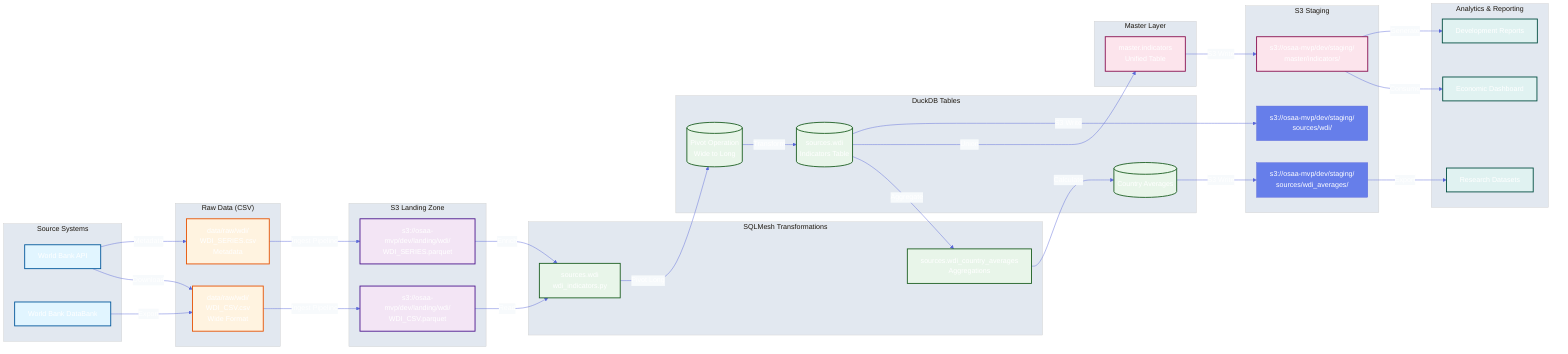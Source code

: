 %%{init: {'theme':'base', 'themeVariables': { 'primaryColor':'#667eea', 'primaryTextColor':'#fff', 'primaryBorderColor':'#5a67d8', 'lineColor':'#5a67d8', 'secondaryColor':'#f7fafc', 'tertiaryColor':'#e2e8f0'}}}%%

graph LR
    %% WDI Data Lineage Diagram
    %% Shows the complete data flow for World Development Indicators

    %% Source Systems
    subgraph "Source Systems"
        WBAPI[World Bank API]
        WBDATA[World Bank DataBank]
    end

    %% Raw Data Layer
    subgraph "Raw Data (CSV)"
        WDI_CSV_RAW[data/raw/wdi/<br/>WDI_CSV.csv<br/>Wide Format]
        WDI_SERIES_RAW[data/raw/wdi/<br/>WDI_SERIES.csv<br/>Metadata]
    end

    %% S3 Landing Zone
    subgraph "S3 Landing Zone"
        WDI_CSV_LAND[s3://osaa-mvp/dev/landing/wdi/<br/>WDI_CSV.parquet]
        WDI_SERIES_LAND[s3://osaa-mvp/dev/landing/wdi/<br/>WDI_SERIES.parquet]
    end

    %% SQLMesh Models
    subgraph "SQLMesh Transformations"
        WDI_SRC[sources.wdi<br/>wdi_indicators.py]
        WDI_AVG[sources.wdi_country_averages<br/>Aggregations]
    end

    %% DuckDB Processing
    subgraph "DuckDB Tables"
        WDI_PIVOT[(Pivot Operation<br/>Wide to Long)]
        WDI_TABLE[(sources.wdi<br/>Indicators Table)]
        WDI_AGG[(Country Averages)]
    end

    %% Master Model
    subgraph "Master Layer"
        MASTER[master.indicators<br/>Unified Table]
    end

    %% S3 Staging
    subgraph "S3 Staging"
        WDI_STAGE[s3://osaa-mvp/dev/staging/<br/>sources/wdi/]
        WDI_AVG_STAGE[s3://osaa-mvp/dev/staging/<br/>sources/wdi_averages/]
        MASTER_STAGE[s3://osaa-mvp/dev/staging/<br/>master/indicators/]
    end

    %% Analytics Layer
    subgraph "Analytics & Reporting"
        ECON_DASH[Economic Dashboard]
        DEV_REPORTS[Development Reports]
        RESEARCH[Research Datasets]
    end

    %% Data Flow Connections
    WBAPI -->|Download| WDI_CSV_RAW
    WBDATA -->|Export| WDI_CSV_RAW
    WBAPI -->|Metadata| WDI_SERIES_RAW

    WDI_CSV_RAW -->|Ingest Pipeline| WDI_CSV_LAND
    WDI_SERIES_RAW -->|Ingest Pipeline| WDI_SERIES_LAND

    WDI_CSV_LAND -->|Read| WDI_SRC
    WDI_SERIES_LAND -->|Enrich| WDI_SRC

    WDI_SRC -->|Pivot Long| WDI_PIVOT
    WDI_PIVOT -->|Transform| WDI_TABLE
    WDI_TABLE -->|Aggregate| WDI_AVG
    WDI_AVG -->|Calculate| WDI_AGG

    WDI_TABLE -->|Union| MASTER

    WDI_TABLE -->|S3 Write| WDI_STAGE
    WDI_AGG -->|S3 Write| WDI_AVG_STAGE
    MASTER -->|S3 Write| MASTER_STAGE

    MASTER_STAGE -->|Consume| ECON_DASH
    MASTER_STAGE -->|Generate| DEV_REPORTS
    WDI_AVG_STAGE -->|Export| RESEARCH

    %% Styling
    classDef source fill:#e1f5ff,stroke:#01579b,stroke-width:2px
    classDef raw fill:#fff3e0,stroke:#e65100,stroke-width:2px
    classDef landing fill:#f3e5f5,stroke:#4a148c,stroke-width:2px
    classDef transform fill:#e8f5e9,stroke:#1b5e20,stroke-width:2px
    classDef master fill:#fce4ec,stroke:#880e4f,stroke-width:2px
    classDef output fill:#e0f2f1,stroke:#004d40,stroke-width:2px

    class WBAPI,WBDATA source
    class WDI_CSV_RAW,WDI_SERIES_RAW raw
    class WDI_CSV_LAND,WDI_SERIES_LAND landing
    class WDI_SRC,WDI_AVG,WDI_PIVOT,WDI_TABLE,WDI_AGG transform
    class MASTER,MASTER_STAGE master
    class ECON_DASH,DEV_REPORTS,RESEARCH output